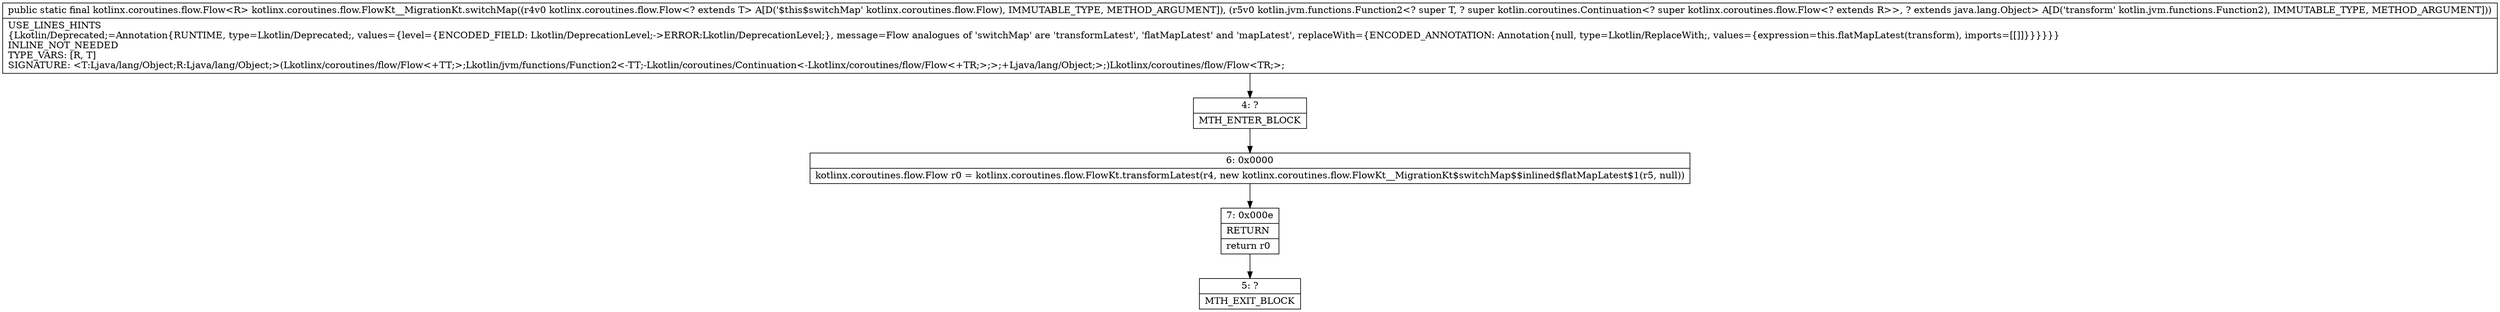 digraph "CFG forkotlinx.coroutines.flow.FlowKt__MigrationKt.switchMap(Lkotlinx\/coroutines\/flow\/Flow;Lkotlin\/jvm\/functions\/Function2;)Lkotlinx\/coroutines\/flow\/Flow;" {
Node_4 [shape=record,label="{4\:\ ?|MTH_ENTER_BLOCK\l}"];
Node_6 [shape=record,label="{6\:\ 0x0000|kotlinx.coroutines.flow.Flow r0 = kotlinx.coroutines.flow.FlowKt.transformLatest(r4, new kotlinx.coroutines.flow.FlowKt__MigrationKt$switchMap$$inlined$flatMapLatest$1(r5, null))\l}"];
Node_7 [shape=record,label="{7\:\ 0x000e|RETURN\l|return r0\l}"];
Node_5 [shape=record,label="{5\:\ ?|MTH_EXIT_BLOCK\l}"];
MethodNode[shape=record,label="{public static final kotlinx.coroutines.flow.Flow\<R\> kotlinx.coroutines.flow.FlowKt__MigrationKt.switchMap((r4v0 kotlinx.coroutines.flow.Flow\<? extends T\> A[D('$this$switchMap' kotlinx.coroutines.flow.Flow), IMMUTABLE_TYPE, METHOD_ARGUMENT]), (r5v0 kotlin.jvm.functions.Function2\<? super T, ? super kotlin.coroutines.Continuation\<? super kotlinx.coroutines.flow.Flow\<? extends R\>\>, ? extends java.lang.Object\> A[D('transform' kotlin.jvm.functions.Function2), IMMUTABLE_TYPE, METHOD_ARGUMENT]))  | USE_LINES_HINTS\l\{Lkotlin\/Deprecated;=Annotation\{RUNTIME, type=Lkotlin\/Deprecated;, values=\{level=\{ENCODED_FIELD: Lkotlin\/DeprecationLevel;\-\>ERROR:Lkotlin\/DeprecationLevel;\}, message=Flow analogues of 'switchMap' are 'transformLatest', 'flatMapLatest' and 'mapLatest', replaceWith=\{ENCODED_ANNOTATION: Annotation\{null, type=Lkotlin\/ReplaceWith;, values=\{expression=this.flatMapLatest(transform), imports=[[]]\}\}\}\}\}\}\lINLINE_NOT_NEEDED\lTYPE_VARS: [R, T]\lSIGNATURE: \<T:Ljava\/lang\/Object;R:Ljava\/lang\/Object;\>(Lkotlinx\/coroutines\/flow\/Flow\<+TT;\>;Lkotlin\/jvm\/functions\/Function2\<\-TT;\-Lkotlin\/coroutines\/Continuation\<\-Lkotlinx\/coroutines\/flow\/Flow\<+TR;\>;\>;+Ljava\/lang\/Object;\>;)Lkotlinx\/coroutines\/flow\/Flow\<TR;\>;\l}"];
MethodNode -> Node_4;Node_4 -> Node_6;
Node_6 -> Node_7;
Node_7 -> Node_5;
}

